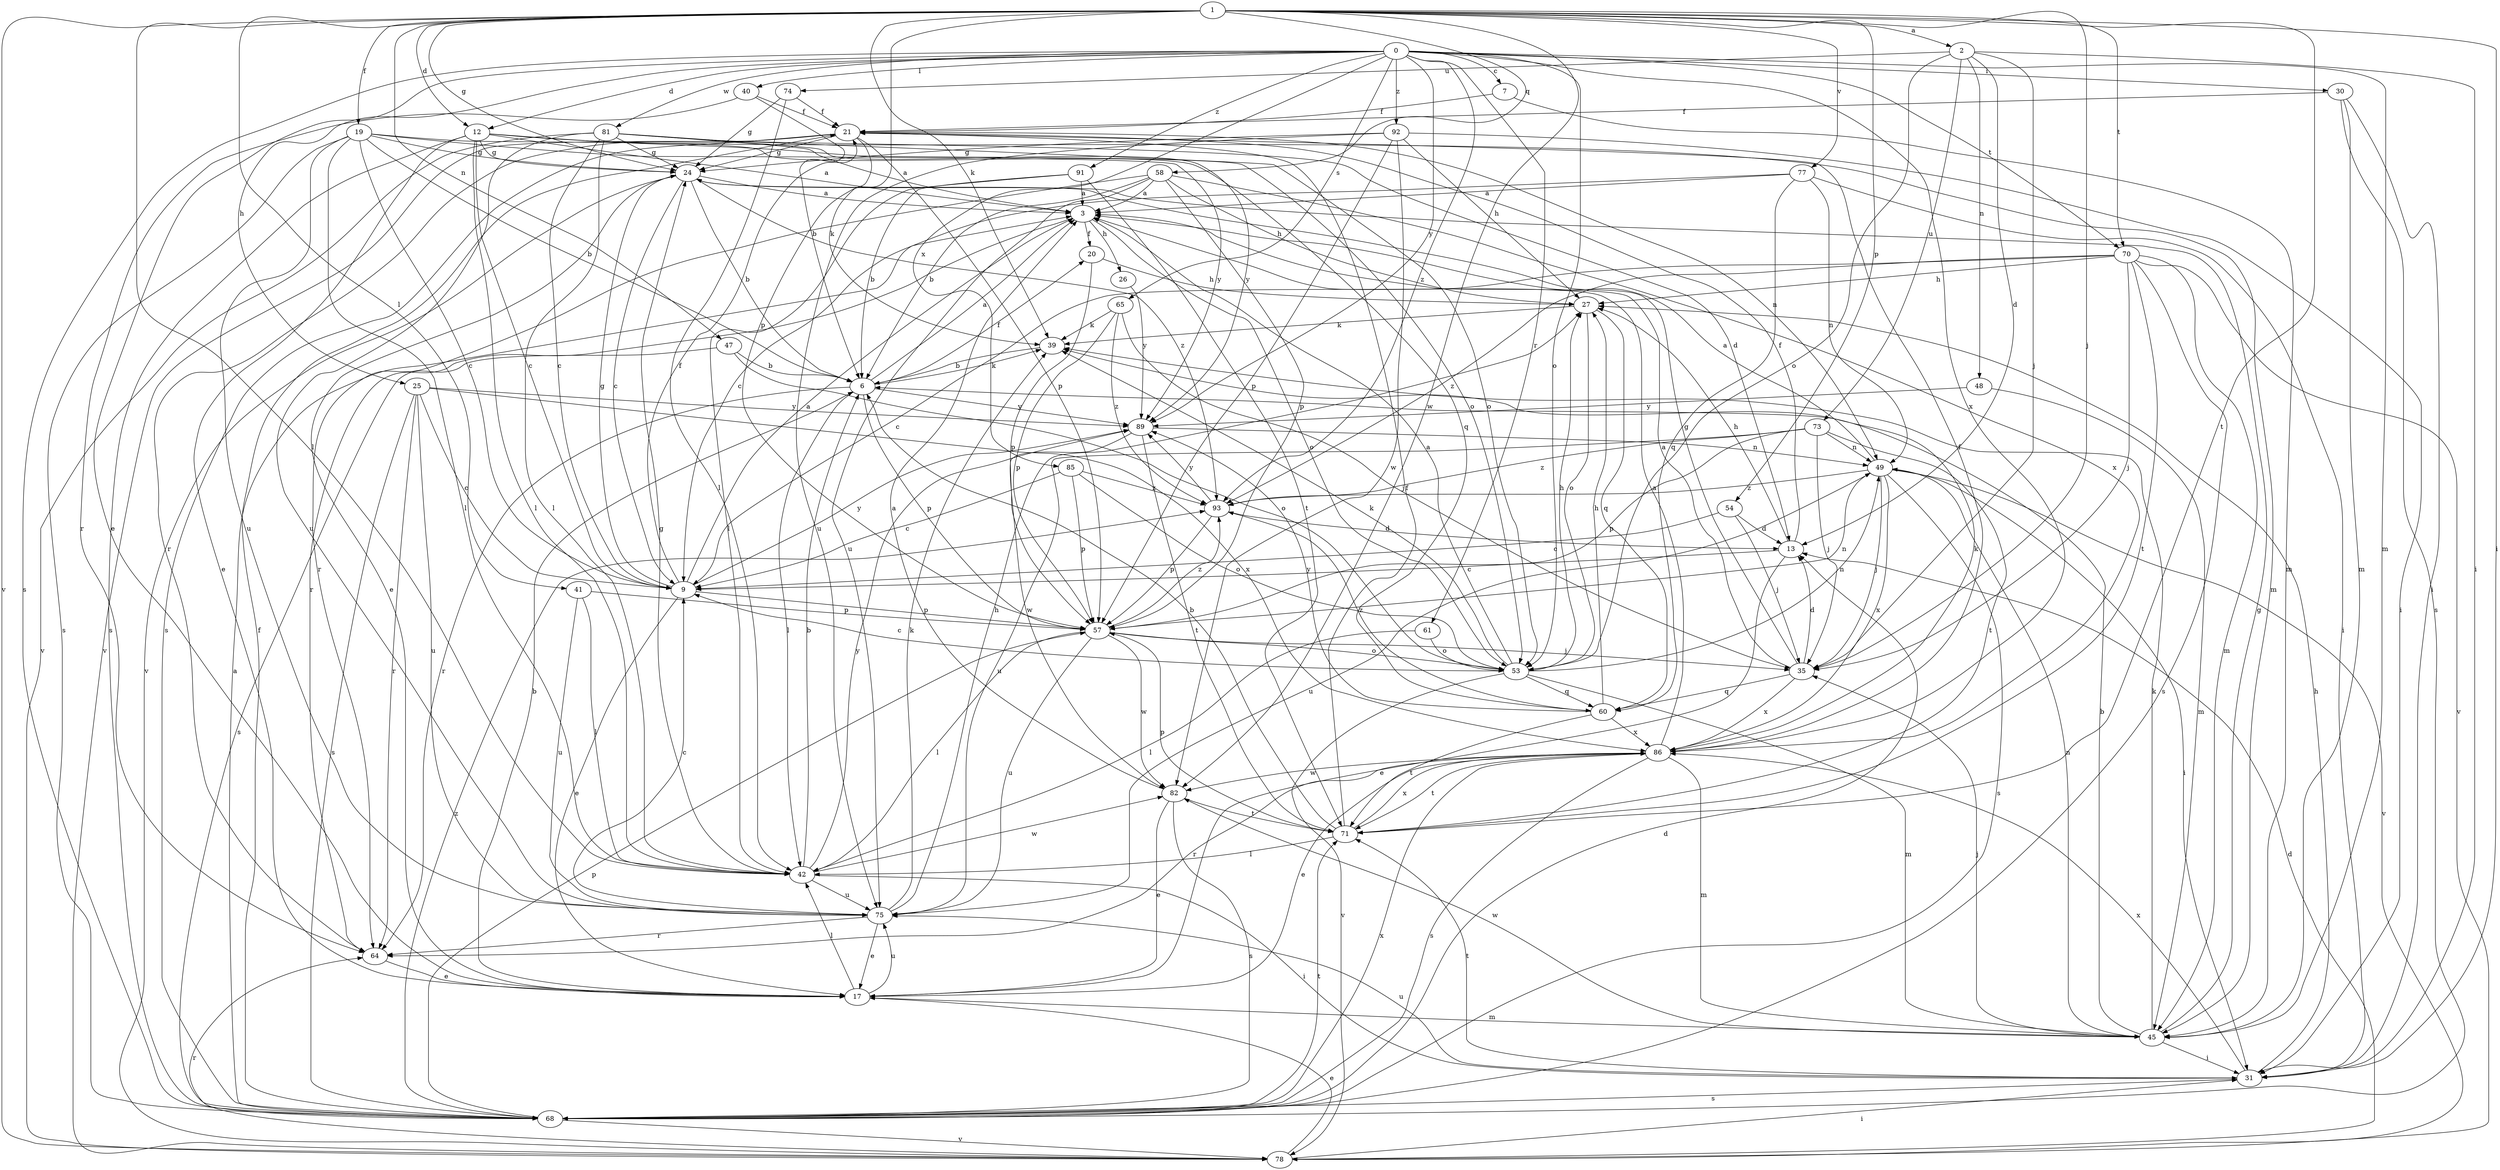 strict digraph  {
0;
1;
2;
3;
6;
7;
9;
12;
13;
17;
19;
20;
21;
24;
25;
26;
27;
30;
31;
35;
39;
40;
41;
42;
45;
47;
48;
49;
53;
54;
57;
58;
60;
61;
64;
65;
68;
70;
71;
73;
74;
75;
77;
78;
81;
82;
85;
86;
89;
91;
92;
93;
0 -> 7  [label=c];
0 -> 12  [label=d];
0 -> 17  [label=e];
0 -> 25  [label=h];
0 -> 30  [label=i];
0 -> 40  [label=l];
0 -> 45  [label=m];
0 -> 53  [label=o];
0 -> 61  [label=r];
0 -> 65  [label=s];
0 -> 68  [label=s];
0 -> 70  [label=t];
0 -> 81  [label=w];
0 -> 85  [label=x];
0 -> 86  [label=x];
0 -> 89  [label=y];
0 -> 91  [label=z];
0 -> 92  [label=z];
0 -> 93  [label=z];
1 -> 2  [label=a];
1 -> 12  [label=d];
1 -> 19  [label=f];
1 -> 24  [label=g];
1 -> 31  [label=i];
1 -> 35  [label=j];
1 -> 39  [label=k];
1 -> 41  [label=l];
1 -> 42  [label=l];
1 -> 47  [label=n];
1 -> 54  [label=p];
1 -> 57  [label=p];
1 -> 58  [label=q];
1 -> 70  [label=t];
1 -> 71  [label=t];
1 -> 77  [label=v];
1 -> 78  [label=v];
1 -> 82  [label=w];
2 -> 13  [label=d];
2 -> 31  [label=i];
2 -> 35  [label=j];
2 -> 48  [label=n];
2 -> 53  [label=o];
2 -> 73  [label=u];
2 -> 74  [label=u];
3 -> 20  [label=f];
3 -> 26  [label=h];
3 -> 53  [label=o];
3 -> 64  [label=r];
6 -> 3  [label=a];
6 -> 20  [label=f];
6 -> 39  [label=k];
6 -> 42  [label=l];
6 -> 57  [label=p];
6 -> 64  [label=r];
6 -> 89  [label=y];
7 -> 21  [label=f];
7 -> 45  [label=m];
9 -> 3  [label=a];
9 -> 17  [label=e];
9 -> 21  [label=f];
9 -> 24  [label=g];
9 -> 57  [label=p];
9 -> 89  [label=y];
12 -> 3  [label=a];
12 -> 9  [label=c];
12 -> 17  [label=e];
12 -> 24  [label=g];
12 -> 42  [label=l];
12 -> 45  [label=m];
12 -> 53  [label=o];
12 -> 68  [label=s];
13 -> 9  [label=c];
13 -> 17  [label=e];
13 -> 21  [label=f];
13 -> 27  [label=h];
17 -> 6  [label=b];
17 -> 42  [label=l];
17 -> 45  [label=m];
17 -> 75  [label=u];
19 -> 6  [label=b];
19 -> 9  [label=c];
19 -> 24  [label=g];
19 -> 42  [label=l];
19 -> 60  [label=q];
19 -> 68  [label=s];
19 -> 75  [label=u];
19 -> 89  [label=y];
20 -> 27  [label=h];
20 -> 57  [label=p];
21 -> 24  [label=g];
21 -> 39  [label=k];
21 -> 49  [label=n];
21 -> 57  [label=p];
21 -> 64  [label=r];
21 -> 68  [label=s];
21 -> 78  [label=v];
24 -> 3  [label=a];
24 -> 6  [label=b];
24 -> 9  [label=c];
24 -> 17  [label=e];
24 -> 78  [label=v];
24 -> 93  [label=z];
25 -> 9  [label=c];
25 -> 64  [label=r];
25 -> 68  [label=s];
25 -> 75  [label=u];
25 -> 86  [label=x];
25 -> 89  [label=y];
26 -> 89  [label=y];
27 -> 39  [label=k];
27 -> 53  [label=o];
27 -> 60  [label=q];
30 -> 21  [label=f];
30 -> 31  [label=i];
30 -> 45  [label=m];
30 -> 68  [label=s];
31 -> 27  [label=h];
31 -> 68  [label=s];
31 -> 71  [label=t];
31 -> 75  [label=u];
31 -> 86  [label=x];
35 -> 3  [label=a];
35 -> 13  [label=d];
35 -> 24  [label=g];
35 -> 60  [label=q];
35 -> 86  [label=x];
39 -> 6  [label=b];
40 -> 6  [label=b];
40 -> 21  [label=f];
40 -> 64  [label=r];
41 -> 42  [label=l];
41 -> 57  [label=p];
41 -> 75  [label=u];
42 -> 6  [label=b];
42 -> 24  [label=g];
42 -> 31  [label=i];
42 -> 75  [label=u];
42 -> 82  [label=w];
42 -> 89  [label=y];
45 -> 6  [label=b];
45 -> 24  [label=g];
45 -> 31  [label=i];
45 -> 35  [label=j];
45 -> 39  [label=k];
45 -> 49  [label=n];
45 -> 82  [label=w];
47 -> 6  [label=b];
47 -> 53  [label=o];
47 -> 68  [label=s];
48 -> 45  [label=m];
48 -> 89  [label=y];
49 -> 3  [label=a];
49 -> 31  [label=i];
49 -> 35  [label=j];
49 -> 68  [label=s];
49 -> 75  [label=u];
49 -> 78  [label=v];
49 -> 86  [label=x];
49 -> 93  [label=z];
53 -> 3  [label=a];
53 -> 9  [label=c];
53 -> 27  [label=h];
53 -> 39  [label=k];
53 -> 45  [label=m];
53 -> 49  [label=n];
53 -> 60  [label=q];
53 -> 78  [label=v];
54 -> 9  [label=c];
54 -> 13  [label=d];
54 -> 35  [label=j];
57 -> 35  [label=j];
57 -> 42  [label=l];
57 -> 49  [label=n];
57 -> 53  [label=o];
57 -> 75  [label=u];
57 -> 82  [label=w];
57 -> 93  [label=z];
58 -> 3  [label=a];
58 -> 6  [label=b];
58 -> 27  [label=h];
58 -> 57  [label=p];
58 -> 64  [label=r];
58 -> 75  [label=u];
58 -> 86  [label=x];
60 -> 27  [label=h];
60 -> 71  [label=t];
60 -> 86  [label=x];
60 -> 89  [label=y];
60 -> 93  [label=z];
61 -> 42  [label=l];
61 -> 53  [label=o];
64 -> 17  [label=e];
65 -> 35  [label=j];
65 -> 39  [label=k];
65 -> 57  [label=p];
65 -> 93  [label=z];
68 -> 3  [label=a];
68 -> 13  [label=d];
68 -> 21  [label=f];
68 -> 57  [label=p];
68 -> 71  [label=t];
68 -> 78  [label=v];
68 -> 86  [label=x];
68 -> 93  [label=z];
70 -> 9  [label=c];
70 -> 27  [label=h];
70 -> 35  [label=j];
70 -> 45  [label=m];
70 -> 68  [label=s];
70 -> 71  [label=t];
70 -> 78  [label=v];
70 -> 93  [label=z];
71 -> 6  [label=b];
71 -> 21  [label=f];
71 -> 42  [label=l];
71 -> 57  [label=p];
71 -> 86  [label=x];
73 -> 35  [label=j];
73 -> 49  [label=n];
73 -> 57  [label=p];
73 -> 71  [label=t];
73 -> 75  [label=u];
73 -> 93  [label=z];
74 -> 21  [label=f];
74 -> 24  [label=g];
74 -> 42  [label=l];
75 -> 9  [label=c];
75 -> 17  [label=e];
75 -> 27  [label=h];
75 -> 39  [label=k];
75 -> 64  [label=r];
77 -> 3  [label=a];
77 -> 9  [label=c];
77 -> 31  [label=i];
77 -> 49  [label=n];
77 -> 60  [label=q];
78 -> 13  [label=d];
78 -> 17  [label=e];
78 -> 31  [label=i];
78 -> 64  [label=r];
81 -> 3  [label=a];
81 -> 9  [label=c];
81 -> 13  [label=d];
81 -> 24  [label=g];
81 -> 42  [label=l];
81 -> 53  [label=o];
81 -> 75  [label=u];
81 -> 78  [label=v];
81 -> 89  [label=y];
82 -> 3  [label=a];
82 -> 17  [label=e];
82 -> 68  [label=s];
82 -> 71  [label=t];
85 -> 9  [label=c];
85 -> 53  [label=o];
85 -> 57  [label=p];
85 -> 93  [label=z];
86 -> 3  [label=a];
86 -> 17  [label=e];
86 -> 21  [label=f];
86 -> 39  [label=k];
86 -> 45  [label=m];
86 -> 64  [label=r];
86 -> 68  [label=s];
86 -> 71  [label=t];
86 -> 82  [label=w];
89 -> 49  [label=n];
89 -> 71  [label=t];
89 -> 82  [label=w];
91 -> 3  [label=a];
91 -> 6  [label=b];
91 -> 42  [label=l];
91 -> 71  [label=t];
92 -> 24  [label=g];
92 -> 27  [label=h];
92 -> 31  [label=i];
92 -> 57  [label=p];
92 -> 75  [label=u];
92 -> 82  [label=w];
93 -> 13  [label=d];
93 -> 57  [label=p];
93 -> 89  [label=y];
}
